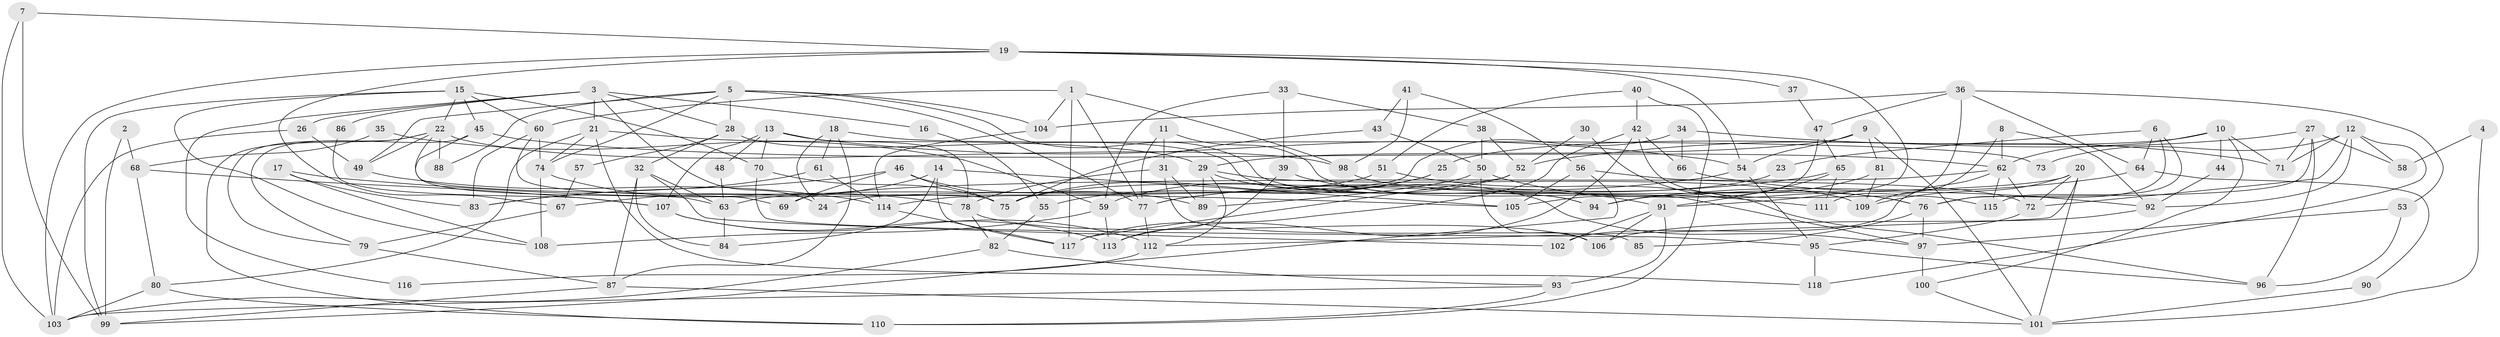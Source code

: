 // Generated by graph-tools (version 1.1) at 2025/11/02/27/25 16:11:21]
// undirected, 118 vertices, 236 edges
graph export_dot {
graph [start="1"]
  node [color=gray90,style=filled];
  1;
  2;
  3;
  4;
  5;
  6;
  7;
  8;
  9;
  10;
  11;
  12;
  13;
  14;
  15;
  16;
  17;
  18;
  19;
  20;
  21;
  22;
  23;
  24;
  25;
  26;
  27;
  28;
  29;
  30;
  31;
  32;
  33;
  34;
  35;
  36;
  37;
  38;
  39;
  40;
  41;
  42;
  43;
  44;
  45;
  46;
  47;
  48;
  49;
  50;
  51;
  52;
  53;
  54;
  55;
  56;
  57;
  58;
  59;
  60;
  61;
  62;
  63;
  64;
  65;
  66;
  67;
  68;
  69;
  70;
  71;
  72;
  73;
  74;
  75;
  76;
  77;
  78;
  79;
  80;
  81;
  82;
  83;
  84;
  85;
  86;
  87;
  88;
  89;
  90;
  91;
  92;
  93;
  94;
  95;
  96;
  97;
  98;
  99;
  100;
  101;
  102;
  103;
  104;
  105;
  106;
  107;
  108;
  109;
  110;
  111;
  112;
  113;
  114;
  115;
  116;
  117;
  118;
  1 -- 117;
  1 -- 60;
  1 -- 77;
  1 -- 98;
  1 -- 104;
  2 -- 99;
  2 -- 68;
  3 -- 28;
  3 -- 26;
  3 -- 16;
  3 -- 21;
  3 -- 24;
  3 -- 86;
  3 -- 116;
  4 -- 101;
  4 -- 58;
  5 -- 77;
  5 -- 28;
  5 -- 49;
  5 -- 74;
  5 -- 88;
  5 -- 94;
  5 -- 104;
  6 -- 76;
  6 -- 64;
  6 -- 23;
  6 -- 115;
  7 -- 99;
  7 -- 103;
  7 -- 19;
  8 -- 62;
  8 -- 92;
  8 -- 109;
  9 -- 29;
  9 -- 54;
  9 -- 81;
  9 -- 101;
  10 -- 71;
  10 -- 62;
  10 -- 25;
  10 -- 44;
  10 -- 100;
  11 -- 31;
  11 -- 77;
  11 -- 97;
  12 -- 72;
  12 -- 71;
  12 -- 58;
  12 -- 73;
  12 -- 92;
  12 -- 118;
  13 -- 107;
  13 -- 78;
  13 -- 48;
  13 -- 54;
  13 -- 70;
  14 -- 105;
  14 -- 84;
  14 -- 67;
  14 -- 117;
  15 -- 70;
  15 -- 45;
  15 -- 22;
  15 -- 60;
  15 -- 99;
  15 -- 108;
  16 -- 55;
  17 -- 105;
  17 -- 108;
  17 -- 83;
  18 -- 24;
  18 -- 87;
  18 -- 61;
  18 -- 73;
  19 -- 54;
  19 -- 37;
  19 -- 67;
  19 -- 91;
  19 -- 103;
  20 -- 72;
  20 -- 101;
  20 -- 24;
  20 -- 109;
  20 -- 112;
  21 -- 74;
  21 -- 29;
  21 -- 80;
  21 -- 118;
  22 -- 49;
  22 -- 75;
  22 -- 79;
  22 -- 88;
  22 -- 98;
  22 -- 110;
  23 -- 75;
  25 -- 75;
  25 -- 55;
  26 -- 49;
  26 -- 103;
  27 -- 76;
  27 -- 96;
  27 -- 52;
  27 -- 58;
  27 -- 71;
  28 -- 32;
  28 -- 94;
  28 -- 57;
  29 -- 109;
  29 -- 89;
  29 -- 97;
  29 -- 112;
  30 -- 76;
  30 -- 52;
  31 -- 78;
  31 -- 89;
  31 -- 85;
  32 -- 87;
  32 -- 63;
  32 -- 84;
  32 -- 102;
  33 -- 38;
  33 -- 59;
  33 -- 39;
  34 -- 66;
  34 -- 114;
  34 -- 71;
  35 -- 59;
  35 -- 68;
  36 -- 111;
  36 -- 104;
  36 -- 47;
  36 -- 53;
  36 -- 64;
  37 -- 47;
  38 -- 50;
  38 -- 52;
  39 -- 113;
  39 -- 91;
  40 -- 42;
  40 -- 110;
  40 -- 51;
  41 -- 43;
  41 -- 98;
  41 -- 56;
  42 -- 115;
  42 -- 117;
  42 -- 66;
  42 -- 113;
  43 -- 50;
  43 -- 75;
  44 -- 92;
  45 -- 79;
  45 -- 62;
  45 -- 63;
  46 -- 83;
  46 -- 75;
  46 -- 69;
  46 -- 89;
  47 -- 65;
  47 -- 105;
  48 -- 63;
  49 -- 114;
  50 -- 106;
  50 -- 89;
  50 -- 76;
  51 -- 96;
  51 -- 63;
  52 -- 117;
  52 -- 59;
  53 -- 97;
  53 -- 96;
  54 -- 77;
  54 -- 95;
  55 -- 82;
  56 -- 99;
  56 -- 72;
  56 -- 105;
  57 -- 67;
  59 -- 108;
  59 -- 113;
  60 -- 69;
  60 -- 74;
  60 -- 83;
  61 -- 83;
  61 -- 114;
  62 -- 102;
  62 -- 72;
  62 -- 69;
  62 -- 115;
  63 -- 84;
  64 -- 94;
  64 -- 90;
  65 -- 77;
  65 -- 91;
  65 -- 111;
  66 -- 92;
  67 -- 79;
  68 -- 80;
  68 -- 107;
  70 -- 95;
  70 -- 75;
  72 -- 95;
  74 -- 78;
  74 -- 108;
  76 -- 97;
  76 -- 85;
  77 -- 112;
  78 -- 82;
  78 -- 106;
  79 -- 87;
  80 -- 110;
  80 -- 103;
  81 -- 109;
  81 -- 94;
  82 -- 93;
  82 -- 103;
  86 -- 107;
  87 -- 101;
  87 -- 99;
  90 -- 101;
  91 -- 93;
  91 -- 102;
  91 -- 106;
  92 -- 106;
  93 -- 103;
  93 -- 110;
  95 -- 118;
  95 -- 96;
  97 -- 100;
  98 -- 111;
  100 -- 101;
  104 -- 114;
  107 -- 113;
  107 -- 112;
  112 -- 116;
  114 -- 117;
}
